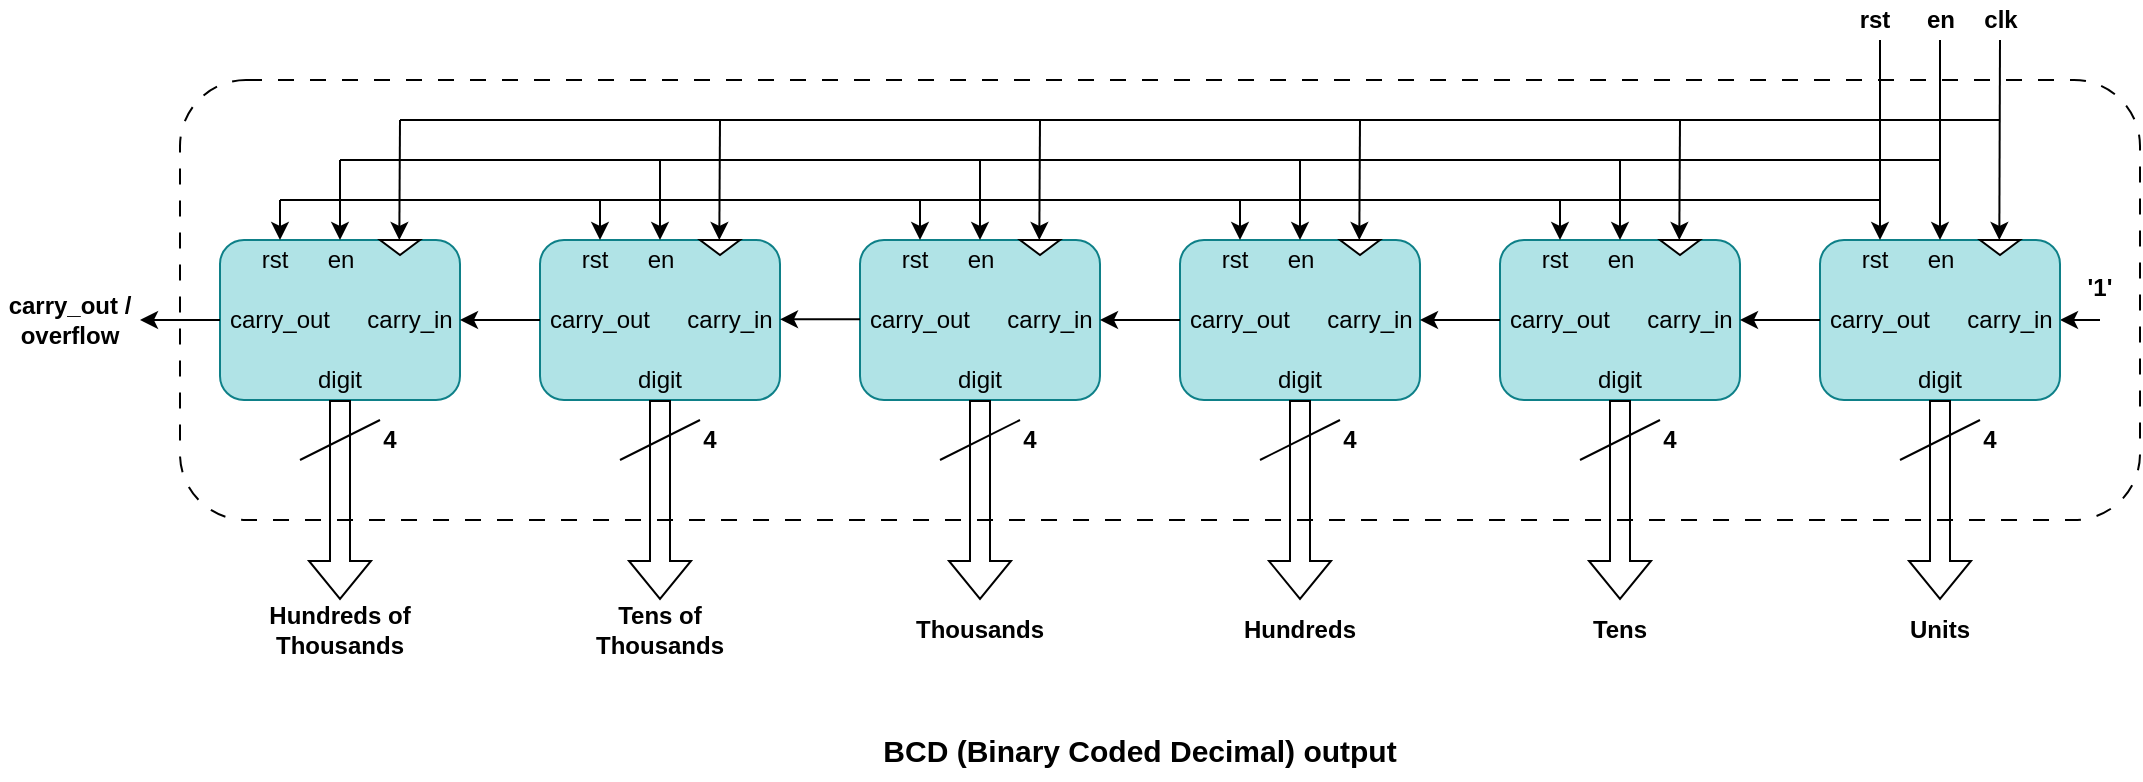 <mxfile version="24.7.8">
  <diagram name="Page-1" id="WhB4v98FCIUBiP3EwE1m">
    <mxGraphModel dx="1430" dy="848" grid="1" gridSize="10" guides="1" tooltips="1" connect="1" arrows="1" fold="1" page="1" pageScale="1" pageWidth="1100" pageHeight="850" math="0" shadow="0">
      <root>
        <mxCell id="0" />
        <mxCell id="1" parent="0" />
        <mxCell id="NjQIXoLuCuox8VsJS8E3-1" value="" style="rounded=1;whiteSpace=wrap;html=1;fillColor=#b0e3e6;strokeColor=#0e8088;" parent="1" vertex="1">
          <mxGeometry x="120" y="280" width="120" height="80" as="geometry" />
        </mxCell>
        <mxCell id="NjQIXoLuCuox8VsJS8E3-3" value="" style="endArrow=classic;html=1;rounded=0;entryX=0.25;entryY=0;entryDx=0;entryDy=0;" parent="1" target="NjQIXoLuCuox8VsJS8E3-1" edge="1">
          <mxGeometry width="50" height="50" relative="1" as="geometry">
            <mxPoint x="150" y="260" as="sourcePoint" />
            <mxPoint x="130" y="250" as="targetPoint" />
          </mxGeometry>
        </mxCell>
        <mxCell id="NjQIXoLuCuox8VsJS8E3-4" value="" style="endArrow=classic;html=1;rounded=0;entryX=0.5;entryY=0;entryDx=0;entryDy=0;" parent="1" target="NjQIXoLuCuox8VsJS8E3-1" edge="1">
          <mxGeometry width="50" height="50" relative="1" as="geometry">
            <mxPoint x="180" y="240" as="sourcePoint" />
            <mxPoint x="180" y="280" as="targetPoint" />
          </mxGeometry>
        </mxCell>
        <mxCell id="NjQIXoLuCuox8VsJS8E3-7" value="digit" style="text;html=1;align=center;verticalAlign=middle;whiteSpace=wrap;rounded=0;" parent="1" vertex="1">
          <mxGeometry x="155" y="340" width="50" height="20" as="geometry" />
        </mxCell>
        <mxCell id="NjQIXoLuCuox8VsJS8E3-8" value="" style="shape=flexArrow;endArrow=classic;html=1;rounded=0;exitX=0.5;exitY=1;exitDx=0;exitDy=0;" parent="1" source="NjQIXoLuCuox8VsJS8E3-7" edge="1">
          <mxGeometry width="50" height="50" relative="1" as="geometry">
            <mxPoint x="320" y="460" as="sourcePoint" />
            <mxPoint x="180" y="460" as="targetPoint" />
          </mxGeometry>
        </mxCell>
        <mxCell id="NjQIXoLuCuox8VsJS8E3-9" value="" style="endArrow=classic;html=1;rounded=0;entryX=0.25;entryY=0;entryDx=0;entryDy=0;" parent="1" edge="1">
          <mxGeometry width="50" height="50" relative="1" as="geometry">
            <mxPoint x="210" y="220" as="sourcePoint" />
            <mxPoint x="209.66" y="280" as="targetPoint" />
          </mxGeometry>
        </mxCell>
        <mxCell id="NjQIXoLuCuox8VsJS8E3-12" value="rst" style="text;html=1;align=center;verticalAlign=middle;whiteSpace=wrap;rounded=0;" parent="1" vertex="1">
          <mxGeometry x="130" y="280" width="35" height="20" as="geometry" />
        </mxCell>
        <mxCell id="NjQIXoLuCuox8VsJS8E3-14" value="en" style="text;html=1;align=center;verticalAlign=middle;whiteSpace=wrap;rounded=0;" parent="1" vertex="1">
          <mxGeometry x="162.5" y="280" width="35" height="20" as="geometry" />
        </mxCell>
        <mxCell id="NjQIXoLuCuox8VsJS8E3-15" value="" style="triangle;whiteSpace=wrap;html=1;rotation=90;" parent="1" vertex="1">
          <mxGeometry x="206.25" y="273.75" width="7.5" height="20" as="geometry" />
        </mxCell>
        <mxCell id="NjQIXoLuCuox8VsJS8E3-29" value="" style="endArrow=none;html=1;rounded=0;" parent="1" edge="1">
          <mxGeometry width="50" height="50" relative="1" as="geometry">
            <mxPoint x="160" y="390" as="sourcePoint" />
            <mxPoint x="200" y="370" as="targetPoint" />
          </mxGeometry>
        </mxCell>
        <mxCell id="NjQIXoLuCuox8VsJS8E3-31" value="4" style="text;html=1;align=center;verticalAlign=middle;whiteSpace=wrap;rounded=0;fontStyle=1" parent="1" vertex="1">
          <mxGeometry x="190" y="370" width="30" height="20" as="geometry" />
        </mxCell>
        <mxCell id="NjQIXoLuCuox8VsJS8E3-33" value="" style="rounded=1;whiteSpace=wrap;html=1;fillColor=#b0e3e6;strokeColor=#0e8088;" parent="1" vertex="1">
          <mxGeometry x="280" y="280" width="120" height="80" as="geometry" />
        </mxCell>
        <mxCell id="NjQIXoLuCuox8VsJS8E3-35" value="" style="endArrow=classic;html=1;rounded=0;entryX=0.25;entryY=0;entryDx=0;entryDy=0;" parent="1" target="NjQIXoLuCuox8VsJS8E3-33" edge="1">
          <mxGeometry width="50" height="50" relative="1" as="geometry">
            <mxPoint x="310" y="260" as="sourcePoint" />
            <mxPoint x="290" y="250" as="targetPoint" />
          </mxGeometry>
        </mxCell>
        <mxCell id="NjQIXoLuCuox8VsJS8E3-36" value="" style="endArrow=classic;html=1;rounded=0;entryX=0.5;entryY=0;entryDx=0;entryDy=0;" parent="1" target="NjQIXoLuCuox8VsJS8E3-33" edge="1">
          <mxGeometry width="50" height="50" relative="1" as="geometry">
            <mxPoint x="340" y="240" as="sourcePoint" />
            <mxPoint x="340" y="280" as="targetPoint" />
          </mxGeometry>
        </mxCell>
        <mxCell id="NjQIXoLuCuox8VsJS8E3-39" value="digit" style="text;html=1;align=center;verticalAlign=middle;whiteSpace=wrap;rounded=0;" parent="1" vertex="1">
          <mxGeometry x="315" y="340" width="50" height="20" as="geometry" />
        </mxCell>
        <mxCell id="NjQIXoLuCuox8VsJS8E3-40" value="" style="shape=flexArrow;endArrow=classic;html=1;rounded=0;exitX=0.5;exitY=1;exitDx=0;exitDy=0;" parent="1" source="NjQIXoLuCuox8VsJS8E3-39" edge="1">
          <mxGeometry width="50" height="50" relative="1" as="geometry">
            <mxPoint x="480" y="460" as="sourcePoint" />
            <mxPoint x="340" y="460" as="targetPoint" />
          </mxGeometry>
        </mxCell>
        <mxCell id="NjQIXoLuCuox8VsJS8E3-41" value="" style="endArrow=classic;html=1;rounded=0;entryX=0.25;entryY=0;entryDx=0;entryDy=0;" parent="1" edge="1">
          <mxGeometry width="50" height="50" relative="1" as="geometry">
            <mxPoint x="370" y="220" as="sourcePoint" />
            <mxPoint x="369.66" y="280" as="targetPoint" />
          </mxGeometry>
        </mxCell>
        <mxCell id="NjQIXoLuCuox8VsJS8E3-42" value="rst" style="text;html=1;align=center;verticalAlign=middle;whiteSpace=wrap;rounded=0;" parent="1" vertex="1">
          <mxGeometry x="290" y="280" width="35" height="20" as="geometry" />
        </mxCell>
        <mxCell id="NjQIXoLuCuox8VsJS8E3-43" value="en" style="text;html=1;align=center;verticalAlign=middle;whiteSpace=wrap;rounded=0;" parent="1" vertex="1">
          <mxGeometry x="322.5" y="280" width="35" height="20" as="geometry" />
        </mxCell>
        <mxCell id="NjQIXoLuCuox8VsJS8E3-44" value="" style="triangle;whiteSpace=wrap;html=1;rotation=90;" parent="1" vertex="1">
          <mxGeometry x="366.25" y="273.75" width="7.5" height="20" as="geometry" />
        </mxCell>
        <mxCell id="NjQIXoLuCuox8VsJS8E3-45" value="" style="endArrow=none;html=1;rounded=0;" parent="1" edge="1">
          <mxGeometry width="50" height="50" relative="1" as="geometry">
            <mxPoint x="320" y="390" as="sourcePoint" />
            <mxPoint x="360" y="370" as="targetPoint" />
          </mxGeometry>
        </mxCell>
        <mxCell id="NjQIXoLuCuox8VsJS8E3-46" value="4" style="text;html=1;align=center;verticalAlign=middle;whiteSpace=wrap;rounded=0;fontStyle=1" parent="1" vertex="1">
          <mxGeometry x="350" y="370" width="30" height="20" as="geometry" />
        </mxCell>
        <mxCell id="NjQIXoLuCuox8VsJS8E3-47" value="" style="rounded=1;whiteSpace=wrap;html=1;fillColor=#b0e3e6;strokeColor=#0e8088;" parent="1" vertex="1">
          <mxGeometry x="440" y="280" width="120" height="80" as="geometry" />
        </mxCell>
        <mxCell id="NjQIXoLuCuox8VsJS8E3-48" value="" style="endArrow=classic;html=1;rounded=0;exitX=0;exitY=0.5;exitDx=0;exitDy=0;" parent="1" source="NjQIXoLuCuox8VsJS8E3-121" edge="1">
          <mxGeometry width="50" height="50" relative="1" as="geometry">
            <mxPoint x="160" y="560" as="sourcePoint" />
            <mxPoint x="80" y="320" as="targetPoint" />
          </mxGeometry>
        </mxCell>
        <mxCell id="NjQIXoLuCuox8VsJS8E3-49" value="" style="endArrow=classic;html=1;rounded=0;entryX=0.25;entryY=0;entryDx=0;entryDy=0;" parent="1" target="NjQIXoLuCuox8VsJS8E3-47" edge="1">
          <mxGeometry width="50" height="50" relative="1" as="geometry">
            <mxPoint x="470" y="260" as="sourcePoint" />
            <mxPoint x="450" y="250" as="targetPoint" />
          </mxGeometry>
        </mxCell>
        <mxCell id="NjQIXoLuCuox8VsJS8E3-50" value="" style="endArrow=classic;html=1;rounded=0;entryX=0.5;entryY=0;entryDx=0;entryDy=0;" parent="1" target="NjQIXoLuCuox8VsJS8E3-47" edge="1">
          <mxGeometry width="50" height="50" relative="1" as="geometry">
            <mxPoint x="500" y="240" as="sourcePoint" />
            <mxPoint x="500" y="280" as="targetPoint" />
          </mxGeometry>
        </mxCell>
        <mxCell id="NjQIXoLuCuox8VsJS8E3-53" value="digit" style="text;html=1;align=center;verticalAlign=middle;whiteSpace=wrap;rounded=0;" parent="1" vertex="1">
          <mxGeometry x="475" y="340" width="50" height="20" as="geometry" />
        </mxCell>
        <mxCell id="NjQIXoLuCuox8VsJS8E3-54" value="" style="shape=flexArrow;endArrow=classic;html=1;rounded=0;exitX=0.5;exitY=1;exitDx=0;exitDy=0;" parent="1" source="NjQIXoLuCuox8VsJS8E3-53" edge="1">
          <mxGeometry width="50" height="50" relative="1" as="geometry">
            <mxPoint x="640" y="460" as="sourcePoint" />
            <mxPoint x="500" y="460" as="targetPoint" />
          </mxGeometry>
        </mxCell>
        <mxCell id="NjQIXoLuCuox8VsJS8E3-55" value="" style="endArrow=classic;html=1;rounded=0;entryX=0.25;entryY=0;entryDx=0;entryDy=0;" parent="1" edge="1">
          <mxGeometry width="50" height="50" relative="1" as="geometry">
            <mxPoint x="530" y="220" as="sourcePoint" />
            <mxPoint x="529.66" y="280" as="targetPoint" />
          </mxGeometry>
        </mxCell>
        <mxCell id="NjQIXoLuCuox8VsJS8E3-56" value="rst" style="text;html=1;align=center;verticalAlign=middle;whiteSpace=wrap;rounded=0;" parent="1" vertex="1">
          <mxGeometry x="450" y="280" width="35" height="20" as="geometry" />
        </mxCell>
        <mxCell id="NjQIXoLuCuox8VsJS8E3-57" value="en" style="text;html=1;align=center;verticalAlign=middle;whiteSpace=wrap;rounded=0;" parent="1" vertex="1">
          <mxGeometry x="482.5" y="280" width="35" height="20" as="geometry" />
        </mxCell>
        <mxCell id="NjQIXoLuCuox8VsJS8E3-58" value="" style="triangle;whiteSpace=wrap;html=1;rotation=90;" parent="1" vertex="1">
          <mxGeometry x="526.25" y="273.75" width="7.5" height="20" as="geometry" />
        </mxCell>
        <mxCell id="NjQIXoLuCuox8VsJS8E3-59" value="" style="endArrow=none;html=1;rounded=0;" parent="1" edge="1">
          <mxGeometry width="50" height="50" relative="1" as="geometry">
            <mxPoint x="480" y="390" as="sourcePoint" />
            <mxPoint x="520" y="370" as="targetPoint" />
          </mxGeometry>
        </mxCell>
        <mxCell id="NjQIXoLuCuox8VsJS8E3-60" value="4" style="text;html=1;align=center;verticalAlign=middle;whiteSpace=wrap;rounded=0;fontStyle=1" parent="1" vertex="1">
          <mxGeometry x="510" y="370" width="30" height="20" as="geometry" />
        </mxCell>
        <mxCell id="NjQIXoLuCuox8VsJS8E3-61" value="" style="rounded=1;whiteSpace=wrap;html=1;fillColor=#b0e3e6;strokeColor=#0e8088;" parent="1" vertex="1">
          <mxGeometry x="600" y="280" width="120" height="80" as="geometry" />
        </mxCell>
        <mxCell id="NjQIXoLuCuox8VsJS8E3-62" value="" style="endArrow=classic;html=1;rounded=0;entryX=1;entryY=0.5;entryDx=0;entryDy=0;" parent="1" target="NjQIXoLuCuox8VsJS8E3-93" edge="1">
          <mxGeometry width="50" height="50" relative="1" as="geometry">
            <mxPoint x="1060" y="320" as="sourcePoint" />
            <mxPoint x="955" y="500" as="targetPoint" />
          </mxGeometry>
        </mxCell>
        <mxCell id="NjQIXoLuCuox8VsJS8E3-63" value="" style="endArrow=classic;html=1;rounded=0;entryX=0.25;entryY=0;entryDx=0;entryDy=0;" parent="1" target="NjQIXoLuCuox8VsJS8E3-61" edge="1">
          <mxGeometry width="50" height="50" relative="1" as="geometry">
            <mxPoint x="630" y="260" as="sourcePoint" />
            <mxPoint x="610" y="250" as="targetPoint" />
          </mxGeometry>
        </mxCell>
        <mxCell id="NjQIXoLuCuox8VsJS8E3-64" value="" style="endArrow=classic;html=1;rounded=0;entryX=0.5;entryY=0;entryDx=0;entryDy=0;" parent="1" target="NjQIXoLuCuox8VsJS8E3-61" edge="1">
          <mxGeometry width="50" height="50" relative="1" as="geometry">
            <mxPoint x="660" y="240" as="sourcePoint" />
            <mxPoint x="660" y="280" as="targetPoint" />
          </mxGeometry>
        </mxCell>
        <mxCell id="NjQIXoLuCuox8VsJS8E3-67" value="digit" style="text;html=1;align=center;verticalAlign=middle;whiteSpace=wrap;rounded=0;" parent="1" vertex="1">
          <mxGeometry x="635" y="340" width="50" height="20" as="geometry" />
        </mxCell>
        <mxCell id="NjQIXoLuCuox8VsJS8E3-68" value="" style="shape=flexArrow;endArrow=classic;html=1;rounded=0;exitX=0.5;exitY=1;exitDx=0;exitDy=0;" parent="1" source="NjQIXoLuCuox8VsJS8E3-67" edge="1">
          <mxGeometry width="50" height="50" relative="1" as="geometry">
            <mxPoint x="800" y="460" as="sourcePoint" />
            <mxPoint x="660" y="460" as="targetPoint" />
          </mxGeometry>
        </mxCell>
        <mxCell id="NjQIXoLuCuox8VsJS8E3-69" value="" style="endArrow=classic;html=1;rounded=0;entryX=0.25;entryY=0;entryDx=0;entryDy=0;" parent="1" edge="1">
          <mxGeometry width="50" height="50" relative="1" as="geometry">
            <mxPoint x="690" y="220" as="sourcePoint" />
            <mxPoint x="689.66" y="280" as="targetPoint" />
          </mxGeometry>
        </mxCell>
        <mxCell id="NjQIXoLuCuox8VsJS8E3-70" value="rst" style="text;html=1;align=center;verticalAlign=middle;whiteSpace=wrap;rounded=0;" parent="1" vertex="1">
          <mxGeometry x="610" y="280" width="35" height="20" as="geometry" />
        </mxCell>
        <mxCell id="NjQIXoLuCuox8VsJS8E3-71" value="en" style="text;html=1;align=center;verticalAlign=middle;whiteSpace=wrap;rounded=0;" parent="1" vertex="1">
          <mxGeometry x="642.5" y="280" width="35" height="20" as="geometry" />
        </mxCell>
        <mxCell id="NjQIXoLuCuox8VsJS8E3-72" value="" style="triangle;whiteSpace=wrap;html=1;rotation=90;" parent="1" vertex="1">
          <mxGeometry x="686.25" y="273.75" width="7.5" height="20" as="geometry" />
        </mxCell>
        <mxCell id="NjQIXoLuCuox8VsJS8E3-73" value="" style="endArrow=none;html=1;rounded=0;" parent="1" edge="1">
          <mxGeometry width="50" height="50" relative="1" as="geometry">
            <mxPoint x="640" y="390" as="sourcePoint" />
            <mxPoint x="680" y="370" as="targetPoint" />
          </mxGeometry>
        </mxCell>
        <mxCell id="NjQIXoLuCuox8VsJS8E3-74" value="4" style="text;html=1;align=center;verticalAlign=middle;whiteSpace=wrap;rounded=0;fontStyle=1" parent="1" vertex="1">
          <mxGeometry x="670" y="370" width="30" height="20" as="geometry" />
        </mxCell>
        <mxCell id="NjQIXoLuCuox8VsJS8E3-75" value="" style="rounded=1;whiteSpace=wrap;html=1;fillColor=#b0e3e6;strokeColor=#0e8088;" parent="1" vertex="1">
          <mxGeometry x="760" y="280" width="120" height="80" as="geometry" />
        </mxCell>
        <mxCell id="NjQIXoLuCuox8VsJS8E3-77" value="" style="endArrow=classic;html=1;rounded=0;entryX=0.25;entryY=0;entryDx=0;entryDy=0;" parent="1" target="NjQIXoLuCuox8VsJS8E3-75" edge="1">
          <mxGeometry width="50" height="50" relative="1" as="geometry">
            <mxPoint x="790" y="260" as="sourcePoint" />
            <mxPoint x="770" y="250" as="targetPoint" />
          </mxGeometry>
        </mxCell>
        <mxCell id="NjQIXoLuCuox8VsJS8E3-78" value="" style="endArrow=classic;html=1;rounded=0;entryX=0.5;entryY=0;entryDx=0;entryDy=0;" parent="1" target="NjQIXoLuCuox8VsJS8E3-75" edge="1">
          <mxGeometry width="50" height="50" relative="1" as="geometry">
            <mxPoint x="820" y="240" as="sourcePoint" />
            <mxPoint x="820" y="280" as="targetPoint" />
          </mxGeometry>
        </mxCell>
        <mxCell id="NjQIXoLuCuox8VsJS8E3-81" value="digit" style="text;html=1;align=center;verticalAlign=middle;whiteSpace=wrap;rounded=0;" parent="1" vertex="1">
          <mxGeometry x="795" y="340" width="50" height="20" as="geometry" />
        </mxCell>
        <mxCell id="NjQIXoLuCuox8VsJS8E3-82" value="" style="shape=flexArrow;endArrow=classic;html=1;rounded=0;exitX=0.5;exitY=1;exitDx=0;exitDy=0;" parent="1" source="NjQIXoLuCuox8VsJS8E3-81" edge="1">
          <mxGeometry width="50" height="50" relative="1" as="geometry">
            <mxPoint x="960" y="460" as="sourcePoint" />
            <mxPoint x="820" y="460" as="targetPoint" />
          </mxGeometry>
        </mxCell>
        <mxCell id="NjQIXoLuCuox8VsJS8E3-83" value="" style="endArrow=classic;html=1;rounded=0;entryX=0.25;entryY=0;entryDx=0;entryDy=0;" parent="1" edge="1">
          <mxGeometry width="50" height="50" relative="1" as="geometry">
            <mxPoint x="850" y="220" as="sourcePoint" />
            <mxPoint x="849.66" y="280" as="targetPoint" />
          </mxGeometry>
        </mxCell>
        <mxCell id="NjQIXoLuCuox8VsJS8E3-84" value="rst" style="text;html=1;align=center;verticalAlign=middle;whiteSpace=wrap;rounded=0;" parent="1" vertex="1">
          <mxGeometry x="770" y="280" width="35" height="20" as="geometry" />
        </mxCell>
        <mxCell id="NjQIXoLuCuox8VsJS8E3-85" value="en" style="text;html=1;align=center;verticalAlign=middle;whiteSpace=wrap;rounded=0;" parent="1" vertex="1">
          <mxGeometry x="802.5" y="280" width="35" height="20" as="geometry" />
        </mxCell>
        <mxCell id="NjQIXoLuCuox8VsJS8E3-86" value="" style="triangle;whiteSpace=wrap;html=1;rotation=90;" parent="1" vertex="1">
          <mxGeometry x="846.25" y="273.75" width="7.5" height="20" as="geometry" />
        </mxCell>
        <mxCell id="NjQIXoLuCuox8VsJS8E3-87" value="" style="endArrow=none;html=1;rounded=0;fontStyle=1" parent="1" edge="1">
          <mxGeometry width="50" height="50" relative="1" as="geometry">
            <mxPoint x="800" y="390" as="sourcePoint" />
            <mxPoint x="840" y="370" as="targetPoint" />
          </mxGeometry>
        </mxCell>
        <mxCell id="NjQIXoLuCuox8VsJS8E3-88" value="4" style="text;html=1;align=center;verticalAlign=middle;whiteSpace=wrap;rounded=0;fontStyle=1" parent="1" vertex="1">
          <mxGeometry x="830" y="370" width="30" height="20" as="geometry" />
        </mxCell>
        <mxCell id="NjQIXoLuCuox8VsJS8E3-89" value="" style="rounded=1;whiteSpace=wrap;html=1;fillColor=#b0e3e6;strokeColor=#0e8088;" parent="1" vertex="1">
          <mxGeometry x="920" y="280" width="120" height="80" as="geometry" />
        </mxCell>
        <mxCell id="NjQIXoLuCuox8VsJS8E3-91" value="" style="endArrow=classic;html=1;rounded=0;entryX=0.25;entryY=0;entryDx=0;entryDy=0;" parent="1" target="NjQIXoLuCuox8VsJS8E3-89" edge="1">
          <mxGeometry width="50" height="50" relative="1" as="geometry">
            <mxPoint x="950" y="180" as="sourcePoint" />
            <mxPoint x="930" y="250" as="targetPoint" />
          </mxGeometry>
        </mxCell>
        <mxCell id="NjQIXoLuCuox8VsJS8E3-92" value="" style="endArrow=classic;html=1;rounded=0;entryX=0.5;entryY=0;entryDx=0;entryDy=0;" parent="1" target="NjQIXoLuCuox8VsJS8E3-89" edge="1">
          <mxGeometry width="50" height="50" relative="1" as="geometry">
            <mxPoint x="980" y="180" as="sourcePoint" />
            <mxPoint x="980" y="280" as="targetPoint" />
          </mxGeometry>
        </mxCell>
        <mxCell id="NjQIXoLuCuox8VsJS8E3-93" value="carry_in" style="text;html=1;align=center;verticalAlign=middle;whiteSpace=wrap;rounded=0;" parent="1" vertex="1">
          <mxGeometry x="990" y="310" width="50" height="20" as="geometry" />
        </mxCell>
        <mxCell id="NjQIXoLuCuox8VsJS8E3-94" value="carry_out" style="text;html=1;align=center;verticalAlign=middle;whiteSpace=wrap;rounded=0;" parent="1" vertex="1">
          <mxGeometry x="920" y="310" width="60" height="20" as="geometry" />
        </mxCell>
        <mxCell id="NjQIXoLuCuox8VsJS8E3-95" value="digit" style="text;html=1;align=center;verticalAlign=middle;whiteSpace=wrap;rounded=0;" parent="1" vertex="1">
          <mxGeometry x="955" y="340" width="50" height="20" as="geometry" />
        </mxCell>
        <mxCell id="NjQIXoLuCuox8VsJS8E3-96" value="" style="shape=flexArrow;endArrow=classic;html=1;rounded=0;exitX=0.5;exitY=1;exitDx=0;exitDy=0;" parent="1" source="NjQIXoLuCuox8VsJS8E3-95" edge="1">
          <mxGeometry width="50" height="50" relative="1" as="geometry">
            <mxPoint x="1120" y="460" as="sourcePoint" />
            <mxPoint x="980" y="460" as="targetPoint" />
          </mxGeometry>
        </mxCell>
        <mxCell id="NjQIXoLuCuox8VsJS8E3-97" value="" style="endArrow=classic;html=1;rounded=0;entryX=0.25;entryY=0;entryDx=0;entryDy=0;" parent="1" edge="1">
          <mxGeometry width="50" height="50" relative="1" as="geometry">
            <mxPoint x="1010" y="180" as="sourcePoint" />
            <mxPoint x="1009.66" y="280" as="targetPoint" />
          </mxGeometry>
        </mxCell>
        <mxCell id="NjQIXoLuCuox8VsJS8E3-98" value="rst" style="text;html=1;align=center;verticalAlign=middle;whiteSpace=wrap;rounded=0;" parent="1" vertex="1">
          <mxGeometry x="930" y="280" width="35" height="20" as="geometry" />
        </mxCell>
        <mxCell id="NjQIXoLuCuox8VsJS8E3-99" value="en" style="text;html=1;align=center;verticalAlign=middle;whiteSpace=wrap;rounded=0;" parent="1" vertex="1">
          <mxGeometry x="962.5" y="280" width="35" height="20" as="geometry" />
        </mxCell>
        <mxCell id="NjQIXoLuCuox8VsJS8E3-100" value="" style="triangle;whiteSpace=wrap;html=1;rotation=90;" parent="1" vertex="1">
          <mxGeometry x="1006.25" y="273.75" width="7.5" height="20" as="geometry" />
        </mxCell>
        <mxCell id="NjQIXoLuCuox8VsJS8E3-104" value="" style="rounded=1;whiteSpace=wrap;html=1;fillColor=none;dashed=1;dashPattern=8 8;" parent="1" vertex="1">
          <mxGeometry x="100" y="200" width="980" height="220" as="geometry" />
        </mxCell>
        <mxCell id="NjQIXoLuCuox8VsJS8E3-101" value="" style="endArrow=none;html=1;rounded=0;fontStyle=1" parent="1" edge="1">
          <mxGeometry width="50" height="50" relative="1" as="geometry">
            <mxPoint x="960" y="390" as="sourcePoint" />
            <mxPoint x="1000" y="370" as="targetPoint" />
          </mxGeometry>
        </mxCell>
        <mxCell id="NjQIXoLuCuox8VsJS8E3-102" value="4" style="text;html=1;align=center;verticalAlign=middle;whiteSpace=wrap;rounded=0;fontStyle=1" parent="1" vertex="1">
          <mxGeometry x="990" y="370" width="30" height="20" as="geometry" />
        </mxCell>
        <mxCell id="NjQIXoLuCuox8VsJS8E3-106" value="" style="endArrow=classic;html=1;rounded=0;entryX=1;entryY=0.5;entryDx=0;entryDy=0;" parent="1" target="NjQIXoLuCuox8VsJS8E3-107" edge="1">
          <mxGeometry width="50" height="50" relative="1" as="geometry">
            <mxPoint x="920" y="320" as="sourcePoint" />
            <mxPoint x="795" y="500" as="targetPoint" />
          </mxGeometry>
        </mxCell>
        <mxCell id="NjQIXoLuCuox8VsJS8E3-107" value="carry_in" style="text;html=1;align=center;verticalAlign=middle;whiteSpace=wrap;rounded=0;" parent="1" vertex="1">
          <mxGeometry x="830" y="310" width="50" height="20" as="geometry" />
        </mxCell>
        <mxCell id="NjQIXoLuCuox8VsJS8E3-108" value="carry_out" style="text;html=1;align=center;verticalAlign=middle;whiteSpace=wrap;rounded=0;" parent="1" vertex="1">
          <mxGeometry x="760" y="310" width="60" height="20" as="geometry" />
        </mxCell>
        <mxCell id="NjQIXoLuCuox8VsJS8E3-109" value="" style="endArrow=classic;html=1;rounded=0;entryX=1;entryY=0.5;entryDx=0;entryDy=0;" parent="1" target="NjQIXoLuCuox8VsJS8E3-110" edge="1">
          <mxGeometry width="50" height="50" relative="1" as="geometry">
            <mxPoint x="760" y="320" as="sourcePoint" />
            <mxPoint x="635" y="500" as="targetPoint" />
          </mxGeometry>
        </mxCell>
        <mxCell id="NjQIXoLuCuox8VsJS8E3-110" value="carry_in" style="text;html=1;align=center;verticalAlign=middle;whiteSpace=wrap;rounded=0;" parent="1" vertex="1">
          <mxGeometry x="670" y="310" width="50" height="20" as="geometry" />
        </mxCell>
        <mxCell id="NjQIXoLuCuox8VsJS8E3-111" value="carry_out" style="text;html=1;align=center;verticalAlign=middle;whiteSpace=wrap;rounded=0;" parent="1" vertex="1">
          <mxGeometry x="600" y="310" width="60" height="20" as="geometry" />
        </mxCell>
        <mxCell id="NjQIXoLuCuox8VsJS8E3-112" value="" style="endArrow=classic;html=1;rounded=0;entryX=1;entryY=0.5;entryDx=0;entryDy=0;" parent="1" target="NjQIXoLuCuox8VsJS8E3-113" edge="1">
          <mxGeometry width="50" height="50" relative="1" as="geometry">
            <mxPoint x="600" y="320" as="sourcePoint" />
            <mxPoint x="475" y="500" as="targetPoint" />
          </mxGeometry>
        </mxCell>
        <mxCell id="NjQIXoLuCuox8VsJS8E3-113" value="carry_in" style="text;html=1;align=center;verticalAlign=middle;whiteSpace=wrap;rounded=0;" parent="1" vertex="1">
          <mxGeometry x="510" y="310" width="50" height="20" as="geometry" />
        </mxCell>
        <mxCell id="NjQIXoLuCuox8VsJS8E3-114" value="carry_out" style="text;html=1;align=center;verticalAlign=middle;whiteSpace=wrap;rounded=0;" parent="1" vertex="1">
          <mxGeometry x="440" y="310" width="60" height="20" as="geometry" />
        </mxCell>
        <mxCell id="NjQIXoLuCuox8VsJS8E3-116" value="carry_in" style="text;html=1;align=center;verticalAlign=middle;whiteSpace=wrap;rounded=0;" parent="1" vertex="1">
          <mxGeometry x="350" y="310" width="50" height="20" as="geometry" />
        </mxCell>
        <mxCell id="NjQIXoLuCuox8VsJS8E3-117" value="carry_out" style="text;html=1;align=center;verticalAlign=middle;whiteSpace=wrap;rounded=0;" parent="1" vertex="1">
          <mxGeometry x="280" y="310" width="60" height="20" as="geometry" />
        </mxCell>
        <mxCell id="NjQIXoLuCuox8VsJS8E3-119" value="" style="endArrow=classic;html=1;rounded=0;entryX=1;entryY=0.5;entryDx=0;entryDy=0;" parent="1" target="NjQIXoLuCuox8VsJS8E3-120" edge="1">
          <mxGeometry width="50" height="50" relative="1" as="geometry">
            <mxPoint x="280" y="320" as="sourcePoint" />
            <mxPoint x="155" y="500" as="targetPoint" />
          </mxGeometry>
        </mxCell>
        <mxCell id="NjQIXoLuCuox8VsJS8E3-120" value="carry_in" style="text;html=1;align=center;verticalAlign=middle;whiteSpace=wrap;rounded=0;" parent="1" vertex="1">
          <mxGeometry x="190" y="310" width="50" height="20" as="geometry" />
        </mxCell>
        <mxCell id="NjQIXoLuCuox8VsJS8E3-121" value="carry_out" style="text;html=1;align=center;verticalAlign=middle;whiteSpace=wrap;rounded=0;" parent="1" vertex="1">
          <mxGeometry x="120" y="310" width="60" height="20" as="geometry" />
        </mxCell>
        <mxCell id="NjQIXoLuCuox8VsJS8E3-122" value="" style="endArrow=classic;html=1;rounded=0;exitX=0;exitY=0.5;exitDx=0;exitDy=0;" parent="1" edge="1">
          <mxGeometry width="50" height="50" relative="1" as="geometry">
            <mxPoint x="440" y="319.66" as="sourcePoint" />
            <mxPoint x="400" y="319.66" as="targetPoint" />
          </mxGeometry>
        </mxCell>
        <mxCell id="NjQIXoLuCuox8VsJS8E3-124" value="" style="endArrow=none;html=1;rounded=0;" parent="1" edge="1">
          <mxGeometry width="50" height="50" relative="1" as="geometry">
            <mxPoint x="150" y="260" as="sourcePoint" />
            <mxPoint x="950" y="260" as="targetPoint" />
          </mxGeometry>
        </mxCell>
        <mxCell id="NjQIXoLuCuox8VsJS8E3-125" value="" style="endArrow=none;html=1;rounded=0;" parent="1" edge="1">
          <mxGeometry width="50" height="50" relative="1" as="geometry">
            <mxPoint x="180" y="240" as="sourcePoint" />
            <mxPoint x="980" y="240" as="targetPoint" />
          </mxGeometry>
        </mxCell>
        <mxCell id="NjQIXoLuCuox8VsJS8E3-126" value="" style="endArrow=none;html=1;rounded=0;" parent="1" edge="1">
          <mxGeometry width="50" height="50" relative="1" as="geometry">
            <mxPoint x="210" y="220" as="sourcePoint" />
            <mxPoint x="1010" y="220" as="targetPoint" />
          </mxGeometry>
        </mxCell>
        <mxCell id="NjQIXoLuCuox8VsJS8E3-127" value="&#39;1&#39;" style="text;html=1;align=center;verticalAlign=middle;whiteSpace=wrap;rounded=0;fontStyle=1" parent="1" vertex="1">
          <mxGeometry x="1050" y="293.75" width="20" height="20" as="geometry" />
        </mxCell>
        <mxCell id="IZAZrPXhsD7FJTsowvt--1" value="rst" style="text;html=1;align=center;verticalAlign=middle;whiteSpace=wrap;rounded=0;fontStyle=1" vertex="1" parent="1">
          <mxGeometry x="930" y="160" width="35" height="20" as="geometry" />
        </mxCell>
        <mxCell id="IZAZrPXhsD7FJTsowvt--2" value="en" style="text;html=1;align=center;verticalAlign=middle;whiteSpace=wrap;rounded=0;fontStyle=1" vertex="1" parent="1">
          <mxGeometry x="962.5" y="160" width="35" height="20" as="geometry" />
        </mxCell>
        <mxCell id="IZAZrPXhsD7FJTsowvt--3" value="clk" style="text;html=1;align=center;verticalAlign=middle;whiteSpace=wrap;rounded=0;fontStyle=1" vertex="1" parent="1">
          <mxGeometry x="992.5" y="160" width="35" height="20" as="geometry" />
        </mxCell>
        <mxCell id="IZAZrPXhsD7FJTsowvt--4" value="carry_out / overflow" style="text;html=1;align=center;verticalAlign=middle;whiteSpace=wrap;rounded=0;fontStyle=1" vertex="1" parent="1">
          <mxGeometry x="10" y="310" width="70" height="20" as="geometry" />
        </mxCell>
        <mxCell id="IZAZrPXhsD7FJTsowvt--5" value="Units" style="text;html=1;align=center;verticalAlign=middle;whiteSpace=wrap;rounded=0;fontStyle=1" vertex="1" parent="1">
          <mxGeometry x="950" y="460" width="60" height="30" as="geometry" />
        </mxCell>
        <mxCell id="IZAZrPXhsD7FJTsowvt--6" value="Tens" style="text;html=1;align=center;verticalAlign=middle;whiteSpace=wrap;rounded=0;fontStyle=1" vertex="1" parent="1">
          <mxGeometry x="790" y="460" width="60" height="30" as="geometry" />
        </mxCell>
        <mxCell id="IZAZrPXhsD7FJTsowvt--7" value="Hundreds" style="text;html=1;align=center;verticalAlign=middle;whiteSpace=wrap;rounded=0;fontStyle=1" vertex="1" parent="1">
          <mxGeometry x="630" y="460" width="60" height="30" as="geometry" />
        </mxCell>
        <mxCell id="IZAZrPXhsD7FJTsowvt--8" value="Thousands" style="text;html=1;align=center;verticalAlign=middle;whiteSpace=wrap;rounded=0;fontStyle=1" vertex="1" parent="1">
          <mxGeometry x="470" y="460" width="60" height="30" as="geometry" />
        </mxCell>
        <mxCell id="IZAZrPXhsD7FJTsowvt--9" value="Tens of Thousands" style="text;html=1;align=center;verticalAlign=middle;whiteSpace=wrap;rounded=0;fontStyle=1" vertex="1" parent="1">
          <mxGeometry x="310" y="460" width="60" height="30" as="geometry" />
        </mxCell>
        <mxCell id="IZAZrPXhsD7FJTsowvt--10" value="Hundreds of Thousands" style="text;html=1;align=center;verticalAlign=middle;whiteSpace=wrap;rounded=0;fontStyle=1" vertex="1" parent="1">
          <mxGeometry x="130" y="460" width="100" height="30" as="geometry" />
        </mxCell>
        <mxCell id="IZAZrPXhsD7FJTsowvt--11" value="BCD (Binary Coded Decimal) output" style="text;html=1;align=center;verticalAlign=middle;whiteSpace=wrap;rounded=0;fontStyle=1;fontSize=15;" vertex="1" parent="1">
          <mxGeometry x="440" y="520" width="280" height="30" as="geometry" />
        </mxCell>
      </root>
    </mxGraphModel>
  </diagram>
</mxfile>
